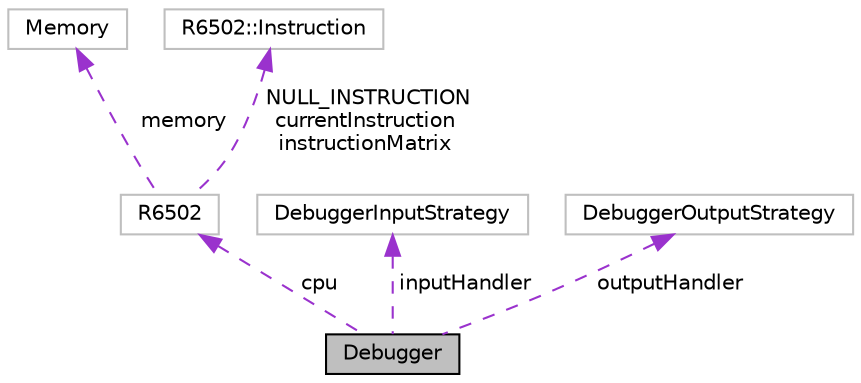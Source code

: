 digraph "Debugger"
{
 // LATEX_PDF_SIZE
  edge [fontname="Helvetica",fontsize="10",labelfontname="Helvetica",labelfontsize="10"];
  node [fontname="Helvetica",fontsize="10",shape=record];
  Node1 [label="Debugger",height=0.2,width=0.4,color="black", fillcolor="grey75", style="filled", fontcolor="black",tooltip=" "];
  Node2 -> Node1 [dir="back",color="darkorchid3",fontsize="10",style="dashed",label=" cpu" ,fontname="Helvetica"];
  Node2 [label="R6502",height=0.2,width=0.4,color="grey75", fillcolor="white", style="filled",URL="$classR6502.html",tooltip=" "];
  Node3 -> Node2 [dir="back",color="darkorchid3",fontsize="10",style="dashed",label=" memory" ,fontname="Helvetica"];
  Node3 [label="Memory",height=0.2,width=0.4,color="grey75", fillcolor="white", style="filled",URL="$classMemory.html",tooltip=" "];
  Node4 -> Node2 [dir="back",color="darkorchid3",fontsize="10",style="dashed",label=" NULL_INSTRUCTION\ncurrentInstruction\ninstructionMatrix" ,fontname="Helvetica"];
  Node4 [label="R6502::Instruction",height=0.2,width=0.4,color="grey75", fillcolor="white", style="filled",URL="$structR6502_1_1Instruction.html",tooltip=" "];
  Node5 -> Node1 [dir="back",color="darkorchid3",fontsize="10",style="dashed",label=" inputHandler" ,fontname="Helvetica"];
  Node5 [label="DebuggerInputStrategy",height=0.2,width=0.4,color="grey75", fillcolor="white", style="filled",URL="$classDebuggerInputStrategy.html",tooltip=" "];
  Node6 -> Node1 [dir="back",color="darkorchid3",fontsize="10",style="dashed",label=" outputHandler" ,fontname="Helvetica"];
  Node6 [label="DebuggerOutputStrategy",height=0.2,width=0.4,color="grey75", fillcolor="white", style="filled",URL="$classDebuggerOutputStrategy.html",tooltip=" "];
}
